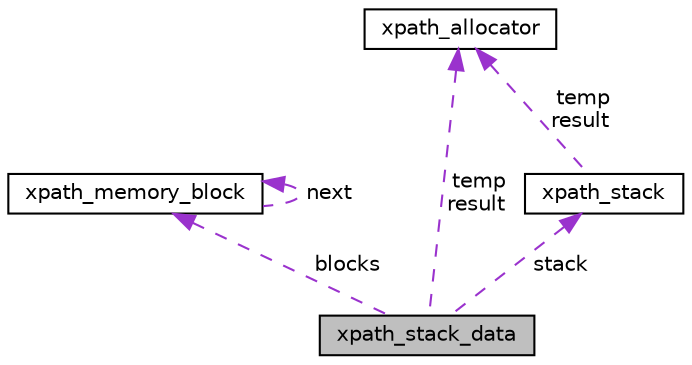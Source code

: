 digraph "xpath_stack_data"
{
  edge [fontname="Helvetica",fontsize="10",labelfontname="Helvetica",labelfontsize="10"];
  node [fontname="Helvetica",fontsize="10",shape=record];
  Node1 [label="xpath_stack_data",height=0.2,width=0.4,color="black", fillcolor="grey75", style="filled", fontcolor="black"];
  Node2 -> Node1 [dir="back",color="darkorchid3",fontsize="10",style="dashed",label=" blocks" ];
  Node2 [label="xpath_memory_block",height=0.2,width=0.4,color="black", fillcolor="white", style="filled",URL="$structxpath__memory__block.html"];
  Node2 -> Node2 [dir="back",color="darkorchid3",fontsize="10",style="dashed",label=" next" ];
  Node3 -> Node1 [dir="back",color="darkorchid3",fontsize="10",style="dashed",label=" stack" ];
  Node3 [label="xpath_stack",height=0.2,width=0.4,color="black", fillcolor="white", style="filled",URL="$structxpath__stack.html"];
  Node4 -> Node3 [dir="back",color="darkorchid3",fontsize="10",style="dashed",label=" temp\nresult" ];
  Node4 [label="xpath_allocator",height=0.2,width=0.4,color="black", fillcolor="white", style="filled",URL="$classxpath__allocator.html"];
  Node4 -> Node1 [dir="back",color="darkorchid3",fontsize="10",style="dashed",label=" temp\nresult" ];
}
